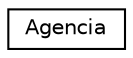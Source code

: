 digraph "Gráfico de Hierarquia de Classes"
{
  edge [fontname="Helvetica",fontsize="10",labelfontname="Helvetica",labelfontsize="10"];
  node [fontname="Helvetica",fontsize="10",shape=record];
  rankdir="LR";
  Node1 [label="Agencia",height=0.2,width=0.4,color="black", fillcolor="white", style="filled",URL="$classAgencia.html"];
}
